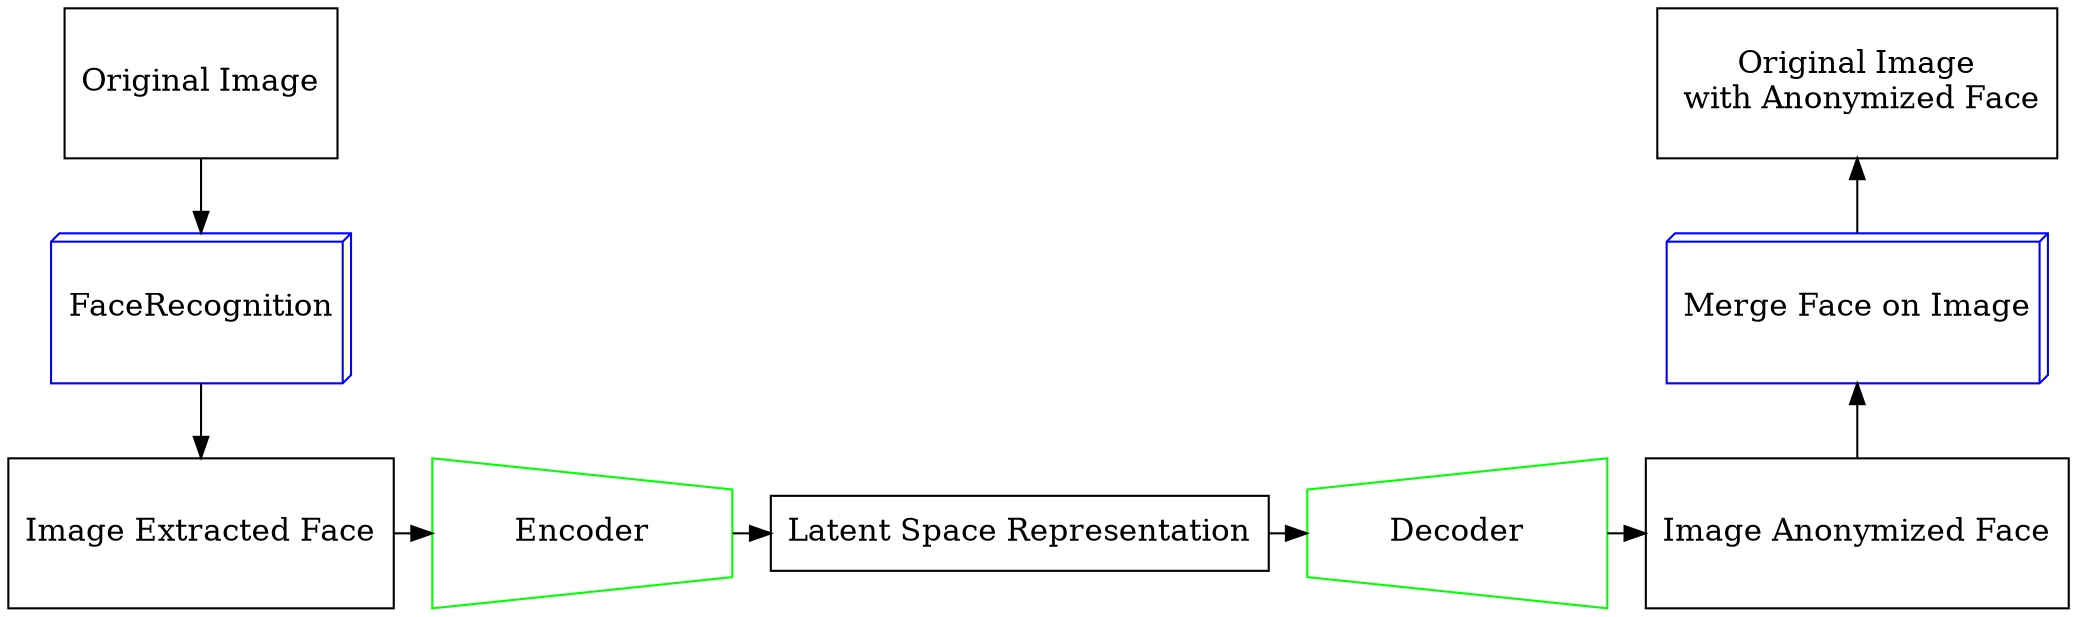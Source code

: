 digraph general_approach{
  // Create nodes
  node[fontsize=15, color = black, shape = box3d, width=2, height=1] ;
  FaceExtr[color=blue, label="FaceRecognition"];
  FaceMerge[color=blue, label="Merge Face on Image"];

  node[fontsize=15, color = black, shape = invtrapezium, width=2, height=1] ;
  Enc[color=green, label="Encoder", orientation=90];
  Dec[color=green, label="Decoder", orientation=270]; 

  node[fontsize=15, color = black, shape = rect, width=1, height=1] ;
  ImgOrig[color=black, label="Original Image"]
  ImgExtrFace[color=black, label="Image Extracted Face"]
  ImgLatSpc[color=black, label="Latent Space Representation", height=0.5]
  ImgAnoFace[color=black, label="Image Anonymized Face"]
  ImgOrigAno[color=black, label="Original Image\n with Anonymized Face"]

  // Sort nodes
  rankdir=TB;
  {rank=min; ImgOrig ImgOrigAno}
  {rank=same; FaceExtr FaceMerge}
  {rank=max; ImgExtrFace -> Enc -> ImgLatSpc -> Dec -> ImgAnoFace}
  
  ImgOrig -> FaceExtr -> ImgExtrFace
  ImgAnoFace -> FaceMerge -> ImgOrigAno
}
